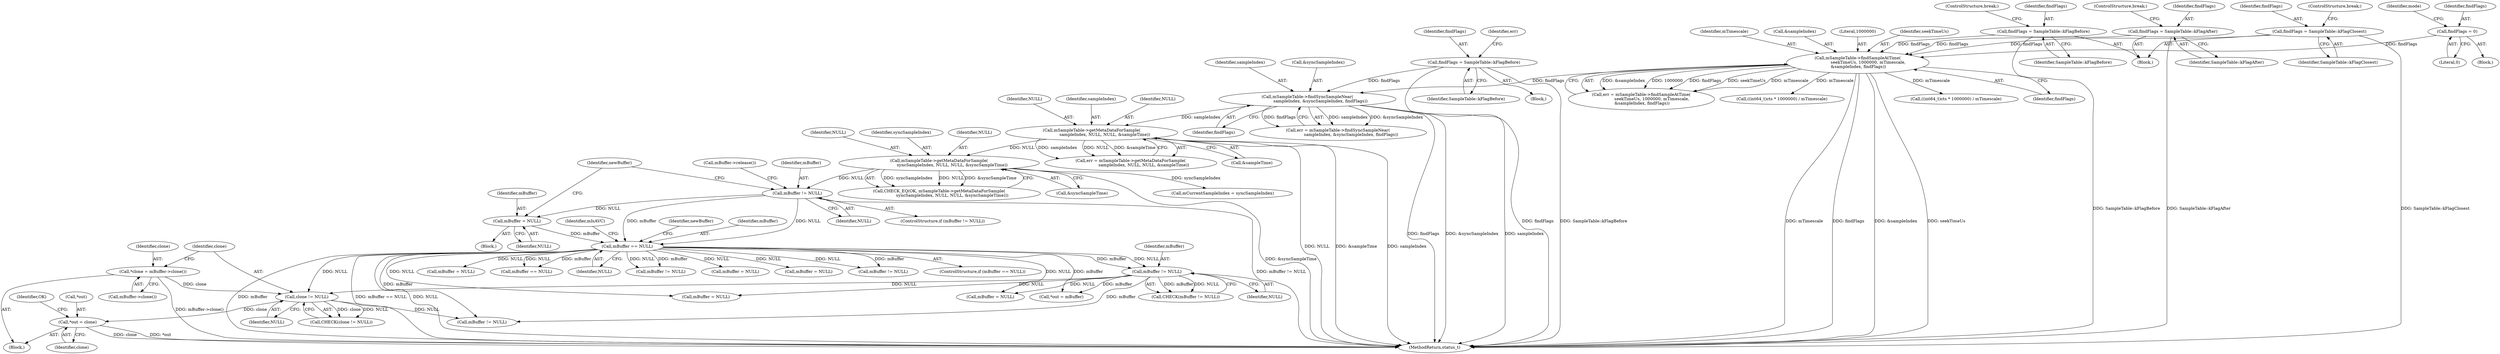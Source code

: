 digraph "0_Android_d48f0f145f8f0f4472bc0af668ac9a8bce44ba9b_0@pointer" {
"1000470" [label="(Call,*out = clone)"];
"1000438" [label="(Call,clone != NULL)"];
"1000434" [label="(Call,*clone = mBuffer->clone())"];
"1000264" [label="(Call,mBuffer == NULL)"];
"1000251" [label="(Call,mBuffer = NULL)"];
"1000246" [label="(Call,mBuffer != NULL)"];
"1000236" [label="(Call,mSampleTable->getMetaDataForSample(\n                    syncSampleIndex, NULL, NULL, &syncSampleTime))"];
"1000204" [label="(Call,mSampleTable->getMetaDataForSample(\n                    sampleIndex, NULL, NULL, &sampleTime))"];
"1000191" [label="(Call,mSampleTable->findSyncSampleNear(\n                    sampleIndex, &syncSampleIndex, findFlags))"];
"1000180" [label="(Call,findFlags = SampleTable::kFlagBefore)"];
"1000168" [label="(Call,mSampleTable->findSampleAtTime(\n                seekTimeUs, 1000000, mTimescale,\n &sampleIndex, findFlags))"];
"1000144" [label="(Call,findFlags = SampleTable::kFlagBefore)"];
"1000149" [label="(Call,findFlags = SampleTable::kFlagAfter)"];
"1000155" [label="(Call,findFlags = SampleTable::kFlagClosest)"];
"1000137" [label="(Call,findFlags = 0)"];
"1000344" [label="(Call,mBuffer != NULL)"];
"1000171" [label="(Identifier,mTimescale)"];
"1000141" [label="(Identifier,mode)"];
"1000193" [label="(Call,&syncSampleIndex)"];
"1000202" [label="(Call,err = mSampleTable->getMetaDataForSample(\n                    sampleIndex, NULL, NULL, &sampleTime))"];
"1000156" [label="(Identifier,findFlags)"];
"1000353" [label="(Call,((int64_t)cts * 1000000) / mTimescale)"];
"1000440" [label="(Identifier,NULL)"];
"1000152" [label="(ControlStructure,break;)"];
"1000269" [label="(Identifier,newBuffer)"];
"1000157" [label="(Identifier,SampleTable::kFlagClosest)"];
"1000139" [label="(Literal,0)"];
"1000242" [label="(Call,mCurrentSampleIndex = syncSampleIndex)"];
"1000186" [label="(Identifier,err)"];
"1000338" [label="(Call,mBuffer = NULL)"];
"1000138" [label="(Identifier,findFlags)"];
"1000434" [label="(Call,*clone = mBuffer->clone())"];
"1000346" [label="(Identifier,NULL)"];
"1000475" [label="(Identifier,OK)"];
"1000471" [label="(Call,*out)"];
"1000172" [label="(Call,&sampleIndex)"];
"1000251" [label="(Call,mBuffer = NULL)"];
"1000181" [label="(Identifier,findFlags)"];
"1000168" [label="(Call,mSampleTable->findSampleAtTime(\n                seekTimeUs, 1000000, mTimescale,\n &sampleIndex, findFlags))"];
"1000174" [label="(Identifier,findFlags)"];
"1000248" [label="(Identifier,NULL)"];
"1000204" [label="(Call,mSampleTable->getMetaDataForSample(\n                    sampleIndex, NULL, NULL, &sampleTime))"];
"1000137" [label="(Call,findFlags = 0)"];
"1000234" [label="(Call,CHECK_EQ(OK, mSampleTable->getMetaDataForSample(\n                    syncSampleIndex, NULL, NULL, &syncSampleTime)))"];
"1000261" [label="(Identifier,newBuffer)"];
"1000147" [label="(ControlStructure,break;)"];
"1000146" [label="(Identifier,SampleTable::kFlagBefore)"];
"1000435" [label="(Identifier,clone)"];
"1000710" [label="(MethodReturn,status_t)"];
"1000304" [label="(Call,mBuffer == NULL)"];
"1000266" [label="(Identifier,NULL)"];
"1000170" [label="(Literal,1000000)"];
"1000166" [label="(Call,err = mSampleTable->findSampleAtTime(\n                seekTimeUs, 1000000, mTimescale,\n &sampleIndex, findFlags))"];
"1000473" [label="(Identifier,clone)"];
"1000437" [label="(Call,CHECK(clone != NULL))"];
"1000470" [label="(Call,*out = clone)"];
"1000428" [label="(Call,mBuffer = NULL)"];
"1000240" [label="(Call,&syncSampleTime)"];
"1000169" [label="(Identifier,seekTimeUs)"];
"1000236" [label="(Call,mSampleTable->getMetaDataForSample(\n                    syncSampleIndex, NULL, NULL, &syncSampleTime))"];
"1000144" [label="(Call,findFlags = SampleTable::kFlagBefore)"];
"1000447" [label="(Call,mBuffer != NULL)"];
"1000150" [label="(Identifier,findFlags)"];
"1000436" [label="(Call,mBuffer->clone())"];
"1000265" [label="(Identifier,mBuffer)"];
"1000252" [label="(Identifier,mBuffer)"];
"1000151" [label="(Identifier,SampleTable::kFlagAfter)"];
"1000669" [label="(Call,((int64_t)cts * 1000000) / mTimescale)"];
"1000192" [label="(Identifier,sampleIndex)"];
"1000195" [label="(Identifier,findFlags)"];
"1000438" [label="(Call,clone != NULL)"];
"1000182" [label="(Identifier,SampleTable::kFlagBefore)"];
"1000343" [label="(Call,CHECK(mBuffer != NULL))"];
"1000245" [label="(ControlStructure,if (mBuffer != NULL))"];
"1000533" [label="(Call,mBuffer != NULL)"];
"1000249" [label="(Block,)"];
"1000524" [label="(Call,mBuffer = NULL)"];
"1000179" [label="(Block,)"];
"1000237" [label="(Identifier,syncSampleIndex)"];
"1000439" [label="(Identifier,clone)"];
"1000246" [label="(Call,mBuffer != NULL)"];
"1000145" [label="(Identifier,findFlags)"];
"1000206" [label="(Identifier,NULL)"];
"1000142" [label="(Block,)"];
"1000205" [label="(Identifier,sampleIndex)"];
"1000135" [label="(Block,)"];
"1000207" [label="(Identifier,NULL)"];
"1000238" [label="(Identifier,NULL)"];
"1000250" [label="(Call,mBuffer->release())"];
"1000149" [label="(Call,findFlags = SampleTable::kFlagAfter)"];
"1000253" [label="(Identifier,NULL)"];
"1000599" [label="(Call,mBuffer = NULL)"];
"1000317" [label="(Block,)"];
"1000208" [label="(Call,&sampleTime)"];
"1000660" [label="(Call,mBuffer != NULL)"];
"1000180" [label="(Call,findFlags = SampleTable::kFlagBefore)"];
"1000189" [label="(Call,err = mSampleTable->findSyncSampleNear(\n                    sampleIndex, &syncSampleIndex, findFlags))"];
"1000396" [label="(Call,mBuffer = NULL)"];
"1000392" [label="(Call,*out = mBuffer)"];
"1000264" [label="(Call,mBuffer == NULL)"];
"1000313" [label="(Identifier,mIsAVC)"];
"1000191" [label="(Call,mSampleTable->findSyncSampleNear(\n                    sampleIndex, &syncSampleIndex, findFlags))"];
"1000247" [label="(Identifier,mBuffer)"];
"1000345" [label="(Identifier,mBuffer)"];
"1000155" [label="(Call,findFlags = SampleTable::kFlagClosest)"];
"1000263" [label="(ControlStructure,if (mBuffer == NULL))"];
"1000158" [label="(ControlStructure,break;)"];
"1000344" [label="(Call,mBuffer != NULL)"];
"1000239" [label="(Identifier,NULL)"];
"1000470" -> "1000317"  [label="AST: "];
"1000470" -> "1000473"  [label="CFG: "];
"1000471" -> "1000470"  [label="AST: "];
"1000473" -> "1000470"  [label="AST: "];
"1000475" -> "1000470"  [label="CFG: "];
"1000470" -> "1000710"  [label="DDG: clone"];
"1000470" -> "1000710"  [label="DDG: *out"];
"1000438" -> "1000470"  [label="DDG: clone"];
"1000438" -> "1000437"  [label="AST: "];
"1000438" -> "1000440"  [label="CFG: "];
"1000439" -> "1000438"  [label="AST: "];
"1000440" -> "1000438"  [label="AST: "];
"1000437" -> "1000438"  [label="CFG: "];
"1000438" -> "1000437"  [label="DDG: clone"];
"1000438" -> "1000437"  [label="DDG: NULL"];
"1000434" -> "1000438"  [label="DDG: clone"];
"1000264" -> "1000438"  [label="DDG: NULL"];
"1000344" -> "1000438"  [label="DDG: NULL"];
"1000438" -> "1000447"  [label="DDG: NULL"];
"1000434" -> "1000317"  [label="AST: "];
"1000434" -> "1000436"  [label="CFG: "];
"1000435" -> "1000434"  [label="AST: "];
"1000436" -> "1000434"  [label="AST: "];
"1000439" -> "1000434"  [label="CFG: "];
"1000434" -> "1000710"  [label="DDG: mBuffer->clone()"];
"1000264" -> "1000263"  [label="AST: "];
"1000264" -> "1000266"  [label="CFG: "];
"1000265" -> "1000264"  [label="AST: "];
"1000266" -> "1000264"  [label="AST: "];
"1000269" -> "1000264"  [label="CFG: "];
"1000313" -> "1000264"  [label="CFG: "];
"1000264" -> "1000710"  [label="DDG: mBuffer"];
"1000264" -> "1000710"  [label="DDG: mBuffer == NULL"];
"1000264" -> "1000710"  [label="DDG: NULL"];
"1000251" -> "1000264"  [label="DDG: mBuffer"];
"1000246" -> "1000264"  [label="DDG: mBuffer"];
"1000246" -> "1000264"  [label="DDG: NULL"];
"1000264" -> "1000304"  [label="DDG: mBuffer"];
"1000264" -> "1000304"  [label="DDG: NULL"];
"1000264" -> "1000338"  [label="DDG: NULL"];
"1000264" -> "1000344"  [label="DDG: mBuffer"];
"1000264" -> "1000344"  [label="DDG: NULL"];
"1000264" -> "1000392"  [label="DDG: mBuffer"];
"1000264" -> "1000396"  [label="DDG: NULL"];
"1000264" -> "1000428"  [label="DDG: NULL"];
"1000264" -> "1000447"  [label="DDG: mBuffer"];
"1000264" -> "1000524"  [label="DDG: NULL"];
"1000264" -> "1000533"  [label="DDG: mBuffer"];
"1000264" -> "1000533"  [label="DDG: NULL"];
"1000264" -> "1000599"  [label="DDG: NULL"];
"1000264" -> "1000660"  [label="DDG: mBuffer"];
"1000264" -> "1000660"  [label="DDG: NULL"];
"1000251" -> "1000249"  [label="AST: "];
"1000251" -> "1000253"  [label="CFG: "];
"1000252" -> "1000251"  [label="AST: "];
"1000253" -> "1000251"  [label="AST: "];
"1000261" -> "1000251"  [label="CFG: "];
"1000246" -> "1000251"  [label="DDG: NULL"];
"1000246" -> "1000245"  [label="AST: "];
"1000246" -> "1000248"  [label="CFG: "];
"1000247" -> "1000246"  [label="AST: "];
"1000248" -> "1000246"  [label="AST: "];
"1000250" -> "1000246"  [label="CFG: "];
"1000261" -> "1000246"  [label="CFG: "];
"1000246" -> "1000710"  [label="DDG: mBuffer != NULL"];
"1000236" -> "1000246"  [label="DDG: NULL"];
"1000236" -> "1000234"  [label="AST: "];
"1000236" -> "1000240"  [label="CFG: "];
"1000237" -> "1000236"  [label="AST: "];
"1000238" -> "1000236"  [label="AST: "];
"1000239" -> "1000236"  [label="AST: "];
"1000240" -> "1000236"  [label="AST: "];
"1000234" -> "1000236"  [label="CFG: "];
"1000236" -> "1000710"  [label="DDG: &syncSampleTime"];
"1000236" -> "1000234"  [label="DDG: syncSampleIndex"];
"1000236" -> "1000234"  [label="DDG: NULL"];
"1000236" -> "1000234"  [label="DDG: &syncSampleTime"];
"1000204" -> "1000236"  [label="DDG: NULL"];
"1000236" -> "1000242"  [label="DDG: syncSampleIndex"];
"1000204" -> "1000202"  [label="AST: "];
"1000204" -> "1000208"  [label="CFG: "];
"1000205" -> "1000204"  [label="AST: "];
"1000206" -> "1000204"  [label="AST: "];
"1000207" -> "1000204"  [label="AST: "];
"1000208" -> "1000204"  [label="AST: "];
"1000202" -> "1000204"  [label="CFG: "];
"1000204" -> "1000710"  [label="DDG: NULL"];
"1000204" -> "1000710"  [label="DDG: &sampleTime"];
"1000204" -> "1000710"  [label="DDG: sampleIndex"];
"1000204" -> "1000202"  [label="DDG: sampleIndex"];
"1000204" -> "1000202"  [label="DDG: NULL"];
"1000204" -> "1000202"  [label="DDG: &sampleTime"];
"1000191" -> "1000204"  [label="DDG: sampleIndex"];
"1000191" -> "1000189"  [label="AST: "];
"1000191" -> "1000195"  [label="CFG: "];
"1000192" -> "1000191"  [label="AST: "];
"1000193" -> "1000191"  [label="AST: "];
"1000195" -> "1000191"  [label="AST: "];
"1000189" -> "1000191"  [label="CFG: "];
"1000191" -> "1000710"  [label="DDG: findFlags"];
"1000191" -> "1000710"  [label="DDG: &syncSampleIndex"];
"1000191" -> "1000710"  [label="DDG: sampleIndex"];
"1000191" -> "1000189"  [label="DDG: sampleIndex"];
"1000191" -> "1000189"  [label="DDG: &syncSampleIndex"];
"1000191" -> "1000189"  [label="DDG: findFlags"];
"1000180" -> "1000191"  [label="DDG: findFlags"];
"1000168" -> "1000191"  [label="DDG: findFlags"];
"1000180" -> "1000179"  [label="AST: "];
"1000180" -> "1000182"  [label="CFG: "];
"1000181" -> "1000180"  [label="AST: "];
"1000182" -> "1000180"  [label="AST: "];
"1000186" -> "1000180"  [label="CFG: "];
"1000180" -> "1000710"  [label="DDG: SampleTable::kFlagBefore"];
"1000180" -> "1000710"  [label="DDG: findFlags"];
"1000168" -> "1000166"  [label="AST: "];
"1000168" -> "1000174"  [label="CFG: "];
"1000169" -> "1000168"  [label="AST: "];
"1000170" -> "1000168"  [label="AST: "];
"1000171" -> "1000168"  [label="AST: "];
"1000172" -> "1000168"  [label="AST: "];
"1000174" -> "1000168"  [label="AST: "];
"1000166" -> "1000168"  [label="CFG: "];
"1000168" -> "1000710"  [label="DDG: &sampleIndex"];
"1000168" -> "1000710"  [label="DDG: seekTimeUs"];
"1000168" -> "1000710"  [label="DDG: mTimescale"];
"1000168" -> "1000710"  [label="DDG: findFlags"];
"1000168" -> "1000166"  [label="DDG: &sampleIndex"];
"1000168" -> "1000166"  [label="DDG: 1000000"];
"1000168" -> "1000166"  [label="DDG: findFlags"];
"1000168" -> "1000166"  [label="DDG: seekTimeUs"];
"1000168" -> "1000166"  [label="DDG: mTimescale"];
"1000144" -> "1000168"  [label="DDG: findFlags"];
"1000149" -> "1000168"  [label="DDG: findFlags"];
"1000155" -> "1000168"  [label="DDG: findFlags"];
"1000137" -> "1000168"  [label="DDG: findFlags"];
"1000168" -> "1000353"  [label="DDG: mTimescale"];
"1000168" -> "1000669"  [label="DDG: mTimescale"];
"1000144" -> "1000142"  [label="AST: "];
"1000144" -> "1000146"  [label="CFG: "];
"1000145" -> "1000144"  [label="AST: "];
"1000146" -> "1000144"  [label="AST: "];
"1000147" -> "1000144"  [label="CFG: "];
"1000144" -> "1000710"  [label="DDG: SampleTable::kFlagBefore"];
"1000149" -> "1000142"  [label="AST: "];
"1000149" -> "1000151"  [label="CFG: "];
"1000150" -> "1000149"  [label="AST: "];
"1000151" -> "1000149"  [label="AST: "];
"1000152" -> "1000149"  [label="CFG: "];
"1000149" -> "1000710"  [label="DDG: SampleTable::kFlagAfter"];
"1000155" -> "1000142"  [label="AST: "];
"1000155" -> "1000157"  [label="CFG: "];
"1000156" -> "1000155"  [label="AST: "];
"1000157" -> "1000155"  [label="AST: "];
"1000158" -> "1000155"  [label="CFG: "];
"1000155" -> "1000710"  [label="DDG: SampleTable::kFlagClosest"];
"1000137" -> "1000135"  [label="AST: "];
"1000137" -> "1000139"  [label="CFG: "];
"1000138" -> "1000137"  [label="AST: "];
"1000139" -> "1000137"  [label="AST: "];
"1000141" -> "1000137"  [label="CFG: "];
"1000344" -> "1000343"  [label="AST: "];
"1000344" -> "1000346"  [label="CFG: "];
"1000345" -> "1000344"  [label="AST: "];
"1000346" -> "1000344"  [label="AST: "];
"1000343" -> "1000344"  [label="CFG: "];
"1000344" -> "1000343"  [label="DDG: mBuffer"];
"1000344" -> "1000343"  [label="DDG: NULL"];
"1000344" -> "1000392"  [label="DDG: mBuffer"];
"1000344" -> "1000396"  [label="DDG: NULL"];
"1000344" -> "1000428"  [label="DDG: NULL"];
"1000344" -> "1000447"  [label="DDG: mBuffer"];
}
